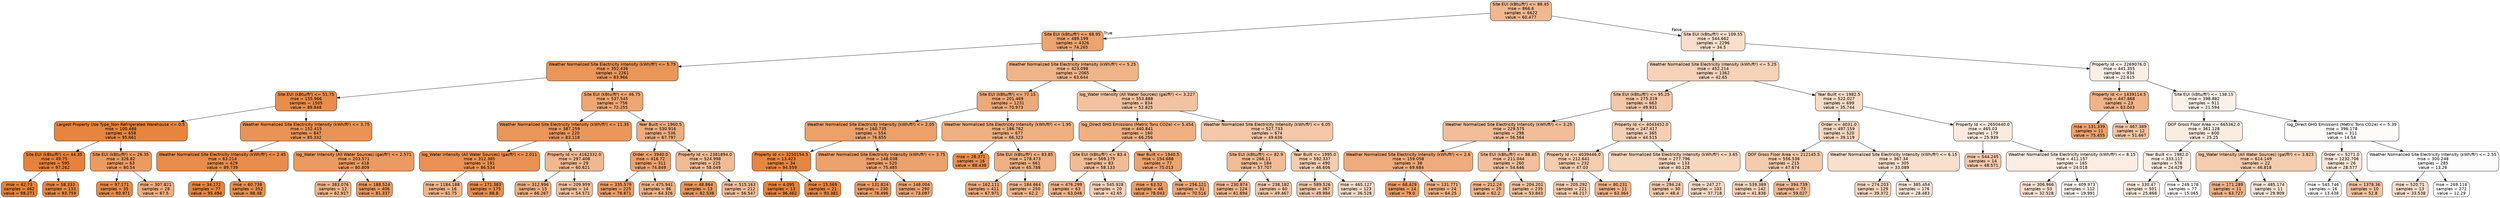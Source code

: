 digraph Tree {
node [shape=box, style="filled, rounded", color="black", fontname=helvetica] ;
edge [fontname=helvetica] ;
0 [label="Site EUI (kBtu/ft²) <= 88.45\nmse = 866.6\nsamples = 6622\nvalue = 60.477", fillcolor="#e581398f"] ;
1 [label="Site EUI (kBtu/ft²) <= 68.95\nmse = 489.199\nsamples = 4326\nvalue = 74.265", fillcolor="#e58139b8"] ;
0 -> 1 [labeldistance=2.5, labelangle=45, headlabel="True"] ;
2 [label="Weather Normalized Site Electricity Intensity (kWh/ft²) <= 5.75\nmse = 352.436\nsamples = 2261\nvalue = 83.966", fillcolor="#e58139d5"] ;
1 -> 2 ;
3 [label="Site EUI (kBtu/ft²) <= 51.75\nmse = 155.966\nsamples = 1505\nvalue = 89.848", fillcolor="#e58139e6"] ;
2 -> 3 ;
4 [label="Largest Property Use Type_Non-Refrigerated Warehouse <= 0.5\nmse = 100.488\nsamples = 658\nvalue = 95.661", fillcolor="#e58139f7"] ;
3 -> 4 ;
5 [label="Site EUI (kBtu/ft²) <= 44.35\nmse = 49.75\nsamples = 595\nvalue = 97.262", fillcolor="#e58139fc"] ;
4 -> 5 ;
6 [label="mse = 42.73\nsamples = 462\nvalue = 98.271", fillcolor="#e58139ff"] ;
5 -> 6 ;
7 [label="mse = 58.333\nsamples = 133\nvalue = 93.759", fillcolor="#e58139f2"] ;
5 -> 7 ;
8 [label="Site EUI (kBtu/ft²) <= 26.35\nmse = 326.82\nsamples = 63\nvalue = 80.54", fillcolor="#e58139ca"] ;
4 -> 8 ;
9 [label="mse = 97.171\nsamples = 35\nvalue = 90.971", fillcolor="#e58139e9"] ;
8 -> 9 ;
10 [label="mse = 307.821\nsamples = 28\nvalue = 67.5", fillcolor="#e58139a4"] ;
8 -> 10 ;
11 [label="Weather Normalized Site Electricity Intensity (kWh/ft²) <= 3.75\nmse = 152.415\nsamples = 847\nvalue = 85.332", fillcolor="#e58139d9"] ;
3 -> 11 ;
12 [label="Weather Normalized Site Electricity Intensity (kWh/ft²) <= 2.45\nmse = 63.214\nsamples = 429\nvalue = 89.739", fillcolor="#e58139e6"] ;
11 -> 12 ;
13 [label="mse = 34.172\nsamples = 77\nvalue = 95.494", fillcolor="#e58139f7"] ;
12 -> 13 ;
14 [label="mse = 60.738\nsamples = 352\nvalue = 88.48", fillcolor="#e58139e2"] ;
12 -> 14 ;
15 [label="log_Water Intensity (All Water Sources) (gal/ft²) <= 2.571\nmse = 203.571\nsamples = 418\nvalue = 80.809", fillcolor="#e58139cb"] ;
11 -> 15 ;
16 [label="mse = 383.076\nsamples = 12\nvalue = 62.917", fillcolor="#e5813996"] ;
15 -> 16 ;
17 [label="mse = 188.524\nsamples = 406\nvalue = 81.337", fillcolor="#e58139cd"] ;
15 -> 17 ;
18 [label="Site EUI (kBtu/ft²) <= 46.75\nmse = 537.545\nsamples = 756\nvalue = 72.255", fillcolor="#e58139b2"] ;
2 -> 18 ;
19 [label="Weather Normalized Site Electricity Intensity (kWh/ft²) <= 11.35\nmse = 387.259\nsamples = 220\nvalue = 83.118", fillcolor="#e58139d2"] ;
18 -> 19 ;
20 [label="log_Water Intensity (All Water Sources) (gal/ft²) <= 2.011\nmse = 312.385\nsamples = 191\nvalue = 86.534", fillcolor="#e58139dc"] ;
19 -> 20 ;
21 [label="mse = 1184.188\nsamples = 16\nvalue = 61.75", fillcolor="#e5813993"] ;
20 -> 21 ;
22 [label="mse = 171.383\nsamples = 175\nvalue = 88.8", fillcolor="#e58139e3"] ;
20 -> 22 ;
23 [label="Property Id <= 4162332.0\nmse = 297.408\nsamples = 29\nvalue = 60.621", fillcolor="#e581398f"] ;
19 -> 23 ;
24 [label="mse = 312.996\nsamples = 15\nvalue = 66.267", fillcolor="#e58139a0"] ;
23 -> 24 ;
25 [label="mse = 209.959\nsamples = 14\nvalue = 54.571", fillcolor="#e581397d"] ;
23 -> 25 ;
26 [label="Year Built <= 1960.5\nmse = 530.916\nsamples = 536\nvalue = 67.797", fillcolor="#e58139a5"] ;
18 -> 26 ;
27 [label="Order <= 3940.0\nmse = 416.72\nsamples = 311\nvalue = 74.849", fillcolor="#e58139ba"] ;
26 -> 27 ;
28 [label="mse = 335.579\nsamples = 225\nvalue = 78.871", fillcolor="#e58139c5"] ;
27 -> 28 ;
29 [label="mse = 475.941\nsamples = 86\nvalue = 64.326", fillcolor="#e581399a"] ;
27 -> 29 ;
30 [label="Property Id <= 2381894.0\nmse = 524.998\nsamples = 225\nvalue = 58.049", fillcolor="#e5813988"] ;
26 -> 30 ;
31 [label="mse = 48.864\nsamples = 13\nvalue = 82.538", fillcolor="#e58139d0"] ;
30 -> 31 ;
32 [label="mse = 515.163\nsamples = 212\nvalue = 56.547", fillcolor="#e5813983"] ;
30 -> 32 ;
33 [label="Weather Normalized Site Electricity Intensity (kWh/ft²) <= 5.25\nmse = 423.098\nsamples = 2065\nvalue = 63.644", fillcolor="#e5813998"] ;
1 -> 33 ;
34 [label="Site EUI (kBtu/ft²) <= 77.15\nmse = 201.469\nsamples = 1231\nvalue = 70.973", fillcolor="#e58139ae"] ;
33 -> 34 ;
35 [label="Weather Normalized Site Electricity Intensity (kWh/ft²) <= 2.05\nmse = 160.735\nsamples = 554\nvalue = 76.655", fillcolor="#e58139bf"] ;
34 -> 35 ;
36 [label="Property Id <= 3250154.5\nmse = 13.423\nsamples = 34\nvalue = 94.559", fillcolor="#e58139f4"] ;
35 -> 36 ;
37 [label="mse = 4.095\nsamples = 13\nvalue = 96.462", fillcolor="#e58139fa"] ;
36 -> 37 ;
38 [label="mse = 15.569\nsamples = 21\nvalue = 93.381", fillcolor="#e58139f0"] ;
36 -> 38 ;
39 [label="Weather Normalized Site Electricity Intensity (kWh/ft²) <= 3.75\nmse = 148.038\nsamples = 520\nvalue = 75.485", fillcolor="#e58139bb"] ;
35 -> 39 ;
40 [label="mse = 131.824\nsamples = 230\nvalue = 78.496", fillcolor="#e58139c4"] ;
39 -> 40 ;
41 [label="mse = 148.004\nsamples = 290\nvalue = 73.097", fillcolor="#e58139b4"] ;
39 -> 41 ;
42 [label="Weather Normalized Site Electricity Intensity (kWh/ft²) <= 1.95\nmse = 186.762\nsamples = 677\nvalue = 66.323", fillcolor="#e58139a0"] ;
34 -> 42 ;
43 [label="mse = 28.371\nsamples = 16\nvalue = 88.438", fillcolor="#e58139e2"] ;
42 -> 43 ;
44 [label="Site EUI (kBtu/ft²) <= 83.85\nmse = 178.473\nsamples = 661\nvalue = 65.788", fillcolor="#e581399f"] ;
42 -> 44 ;
45 [label="mse = 162.111\nsamples = 411\nvalue = 67.971", fillcolor="#e58139a5"] ;
44 -> 45 ;
46 [label="mse = 184.664\nsamples = 250\nvalue = 62.2", fillcolor="#e5813994"] ;
44 -> 46 ;
47 [label="log_Water Intensity (All Water Sources) (gal/ft²) <= 3.227\nmse = 553.888\nsamples = 834\nvalue = 52.825", fillcolor="#e5813978"] ;
33 -> 47 ;
48 [label="log_Direct GHG Emissions (Metric Tons CO2e) <= 5.454\nmse = 440.841\nsamples = 160\nvalue = 66.256", fillcolor="#e58139a0"] ;
47 -> 48 ;
49 [label="Site EUI (kBtu/ft²) <= 83.4\nmse = 569.175\nsamples = 83\nvalue = 58.133", fillcolor="#e5813988"] ;
48 -> 49 ;
50 [label="mse = 476.299\nsamples = 63\nvalue = 63.048", fillcolor="#e5813997"] ;
49 -> 50 ;
51 [label="mse = 545.928\nsamples = 20\nvalue = 42.65", fillcolor="#e581395a"] ;
49 -> 51 ;
52 [label="Year Built <= 1940.5\nmse = 154.688\nsamples = 77\nvalue = 75.013", fillcolor="#e58139ba"] ;
48 -> 52 ;
53 [label="mse = 63.52\nsamples = 46\nvalue = 78.043", fillcolor="#e58139c3"] ;
52 -> 53 ;
54 [label="mse = 256.121\nsamples = 31\nvalue = 70.516", fillcolor="#e58139ad"] ;
52 -> 54 ;
55 [label="Weather Normalized Site Electricity Intensity (kWh/ft²) <= 6.05\nmse = 527.733\nsamples = 674\nvalue = 49.636", fillcolor="#e581396f"] ;
47 -> 55 ;
56 [label="Site EUI (kBtu/ft²) <= 82.9\nmse = 266.11\nsamples = 184\nvalue = 57.707", fillcolor="#e5813987"] ;
55 -> 56 ;
57 [label="mse = 230.874\nsamples = 124\nvalue = 61.694", fillcolor="#e5813993"] ;
56 -> 57 ;
58 [label="mse = 238.182\nsamples = 60\nvalue = 49.467", fillcolor="#e581396e"] ;
56 -> 58 ;
59 [label="Year Built <= 1995.0\nmse = 592.337\nsamples = 490\nvalue = 46.606", fillcolor="#e5813966"] ;
55 -> 59 ;
60 [label="mse = 589.526\nsamples = 367\nvalue = 49.984", fillcolor="#e5813970"] ;
59 -> 60 ;
61 [label="mse = 465.127\nsamples = 123\nvalue = 36.528", fillcolor="#e5813948"] ;
59 -> 61 ;
62 [label="Site EUI (kBtu/ft²) <= 109.55\nmse = 544.662\nsamples = 2296\nvalue = 34.5", fillcolor="#e5813942"] ;
0 -> 62 [labeldistance=2.5, labelangle=-45, headlabel="False"] ;
63 [label="Weather Normalized Site Electricity Intensity (kWh/ft²) <= 5.25\nmse = 452.214\nsamples = 1362\nvalue = 42.65", fillcolor="#e581395a"] ;
62 -> 63 ;
64 [label="Site EUI (kBtu/ft²) <= 95.25\nmse = 275.319\nsamples = 663\nvalue = 49.931", fillcolor="#e5813970"] ;
63 -> 64 ;
65 [label="Weather Normalized Site Electricity Intensity (kWh/ft²) <= 3.25\nmse = 229.575\nsamples = 298\nvalue = 56.564", fillcolor="#e5813983"] ;
64 -> 65 ;
66 [label="Weather Normalized Site Electricity Intensity (kWh/ft²) <= 2.6\nmse = 159.058\nsamples = 38\nvalue = 69.684", fillcolor="#e58139aa"] ;
65 -> 66 ;
67 [label="mse = 68.429\nsamples = 14\nvalue = 79.0", fillcolor="#e58139c6"] ;
66 -> 67 ;
68 [label="mse = 131.771\nsamples = 24\nvalue = 64.25", fillcolor="#e581399a"] ;
66 -> 68 ;
69 [label="Site EUI (kBtu/ft²) <= 88.85\nmse = 211.044\nsamples = 260\nvalue = 54.646", fillcolor="#e581397e"] ;
65 -> 69 ;
70 [label="mse = 212.24\nsamples = 25\nvalue = 62.2", fillcolor="#e5813994"] ;
69 -> 70 ;
71 [label="mse = 204.201\nsamples = 235\nvalue = 53.843", fillcolor="#e581397b"] ;
69 -> 71 ;
72 [label="Property Id <= 4043452.0\nmse = 247.417\nsamples = 365\nvalue = 44.515", fillcolor="#e5813960"] ;
64 -> 72 ;
73 [label="Property Id <= 4039446.0\nmse = 212.641\nsamples = 232\nvalue = 47.03", fillcolor="#e5813967"] ;
72 -> 73 ;
74 [label="mse = 205.292\nsamples = 221\nvalue = 46.217", fillcolor="#e5813965"] ;
73 -> 74 ;
75 [label="mse = 80.231\nsamples = 11\nvalue = 63.364", fillcolor="#e5813997"] ;
73 -> 75 ;
76 [label="Weather Normalized Site Electricity Intensity (kWh/ft²) <= 3.65\nmse = 277.796\nsamples = 133\nvalue = 40.128", fillcolor="#e5813953"] ;
72 -> 76 ;
77 [label="mse = 294.24\nsamples = 30\nvalue = 48.4", fillcolor="#e581396b"] ;
76 -> 77 ;
78 [label="mse = 247.27\nsamples = 103\nvalue = 37.718", fillcolor="#e581394b"] ;
76 -> 78 ;
79 [label="Year Built <= 1982.5\nmse = 522.027\nsamples = 699\nvalue = 35.744", fillcolor="#e5813946"] ;
63 -> 79 ;
80 [label="Order <= 4031.0\nmse = 497.159\nsamples = 520\nvalue = 39.119", fillcolor="#e5813950"] ;
79 -> 80 ;
81 [label="DOF Gross Floor Area <= 212145.5\nmse = 556.536\nsamples = 215\nvalue = 47.674", fillcolor="#e5813969"] ;
80 -> 81 ;
82 [label="mse = 539.389\nsamples = 142\nvalue = 41.838", fillcolor="#e5813958"] ;
81 -> 82 ;
83 [label="mse = 394.739\nsamples = 73\nvalue = 59.027", fillcolor="#e581398b"] ;
81 -> 83 ;
84 [label="Weather Normalized Site Electricity Intensity (kWh/ft²) <= 6.15\nmse = 367.34\nsamples = 305\nvalue = 33.089", fillcolor="#e581393e"] ;
80 -> 84 ;
85 [label="mse = 274.203\nsamples = 129\nvalue = 39.372", fillcolor="#e5813950"] ;
84 -> 85 ;
86 [label="mse = 385.454\nsamples = 176\nvalue = 28.483", fillcolor="#e5813930"] ;
84 -> 86 ;
87 [label="Property Id <= 2650440.0\nmse = 465.03\nsamples = 179\nvalue = 25.939", fillcolor="#e5813928"] ;
79 -> 87 ;
88 [label="mse = 544.245\nsamples = 14\nvalue = 48.571", fillcolor="#e581396c"] ;
87 -> 88 ;
89 [label="Weather Normalized Site Electricity Intensity (kWh/ft²) <= 8.15\nmse = 411.157\nsamples = 165\nvalue = 24.018", fillcolor="#e5813923"] ;
87 -> 89 ;
90 [label="mse = 306.966\nsamples = 53\nvalue = 32.528", fillcolor="#e581393c"] ;
89 -> 90 ;
91 [label="mse = 409.973\nsamples = 112\nvalue = 19.991", fillcolor="#e5813917"] ;
89 -> 91 ;
92 [label="Property Id <= 2269076.0\nmse = 441.355\nsamples = 934\nvalue = 22.615", fillcolor="#e581391f"] ;
62 -> 92 ;
93 [label="Property Id <= 1439114.5\nmse = 447.868\nsamples = 23\nvalue = 63.043", fillcolor="#e5813997"] ;
92 -> 93 ;
94 [label="mse = 131.339\nsamples = 11\nvalue = 75.455", fillcolor="#e58139bb"] ;
93 -> 94 ;
95 [label="mse = 467.389\nsamples = 12\nvalue = 51.667", fillcolor="#e5813975"] ;
93 -> 95 ;
96 [label="Site EUI (kBtu/ft²) <= 138.15\nmse = 398.882\nsamples = 911\nvalue = 21.594", fillcolor="#e581391c"] ;
92 -> 96 ;
97 [label="DOF Gross Floor Area <= 665362.0\nmse = 361.128\nsamples = 600\nvalue = 25.25", fillcolor="#e5813926"] ;
96 -> 97 ;
98 [label="Year Built <= 1982.0\nmse = 333.117\nsamples = 578\nvalue = 24.429", fillcolor="#e5813924"] ;
97 -> 98 ;
99 [label="mse = 330.47\nsamples = 501\nvalue = 25.868", fillcolor="#e5813928"] ;
98 -> 99 ;
100 [label="mse = 249.178\nsamples = 77\nvalue = 15.065", fillcolor="#e5813908"] ;
98 -> 100 ;
101 [label="log_Water Intensity (All Water Sources) (gal/ft²) <= 3.823\nmse = 614.149\nsamples = 22\nvalue = 46.818", fillcolor="#e5813966"] ;
97 -> 101 ;
102 [label="mse = 171.289\nsamples = 11\nvalue = 63.727", fillcolor="#e5813999"] ;
101 -> 102 ;
103 [label="mse = 485.174\nsamples = 11\nvalue = 29.909", fillcolor="#e5813934"] ;
101 -> 103 ;
104 [label="log_Direct GHG Emissions (Metric Tons CO2e) <= 5.39\nmse = 396.178\nsamples = 311\nvalue = 14.54", fillcolor="#e5813907"] ;
96 -> 104 ;
105 [label="Order <= 5271.0\nmse = 1232.706\nsamples = 26\nvalue = 28.577", fillcolor="#e5813930"] ;
104 -> 105 ;
106 [label="mse = 545.746\nsamples = 16\nvalue = 13.438", fillcolor="#e5813903"] ;
105 -> 106 ;
107 [label="mse = 1378.36\nsamples = 10\nvalue = 52.8", fillcolor="#e5813978"] ;
105 -> 107 ;
108 [label="Weather Normalized Site Electricity Intensity (kWh/ft²) <= 2.55\nmse = 300.248\nsamples = 285\nvalue = 13.26", fillcolor="#e5813903"] ;
104 -> 108 ;
109 [label="mse = 520.71\nsamples = 13\nvalue = 33.538", fillcolor="#e581393f"] ;
108 -> 109 ;
110 [label="mse = 269.118\nsamples = 272\nvalue = 12.29", fillcolor="#e5813900"] ;
108 -> 110 ;
}